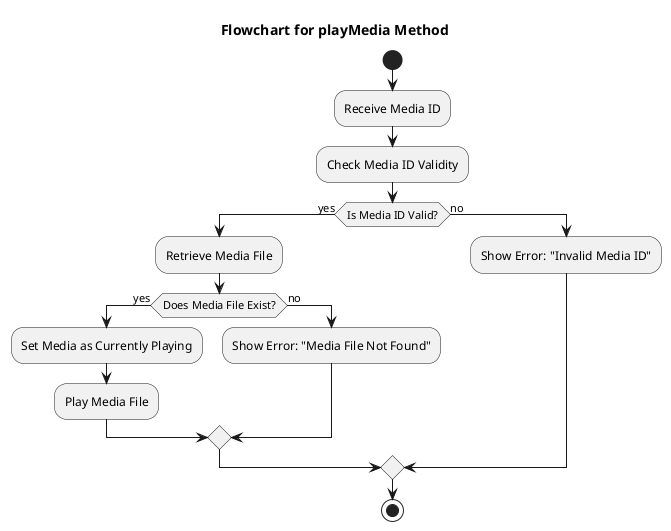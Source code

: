@startuml

title Flowchart for playMedia Method
start

:Receive Media ID;
:Check Media ID Validity;
if (Is Media ID Valid?) then (yes)
  :Retrieve Media File;
  if (Does Media File Exist?) then (yes)
    :Set Media as Currently Playing;
    :Play Media File;
  else (no)
    :Show Error: "Media File Not Found";
  endif
else (no)
  :Show Error: "Invalid Media ID";
endif

stop
@enduml